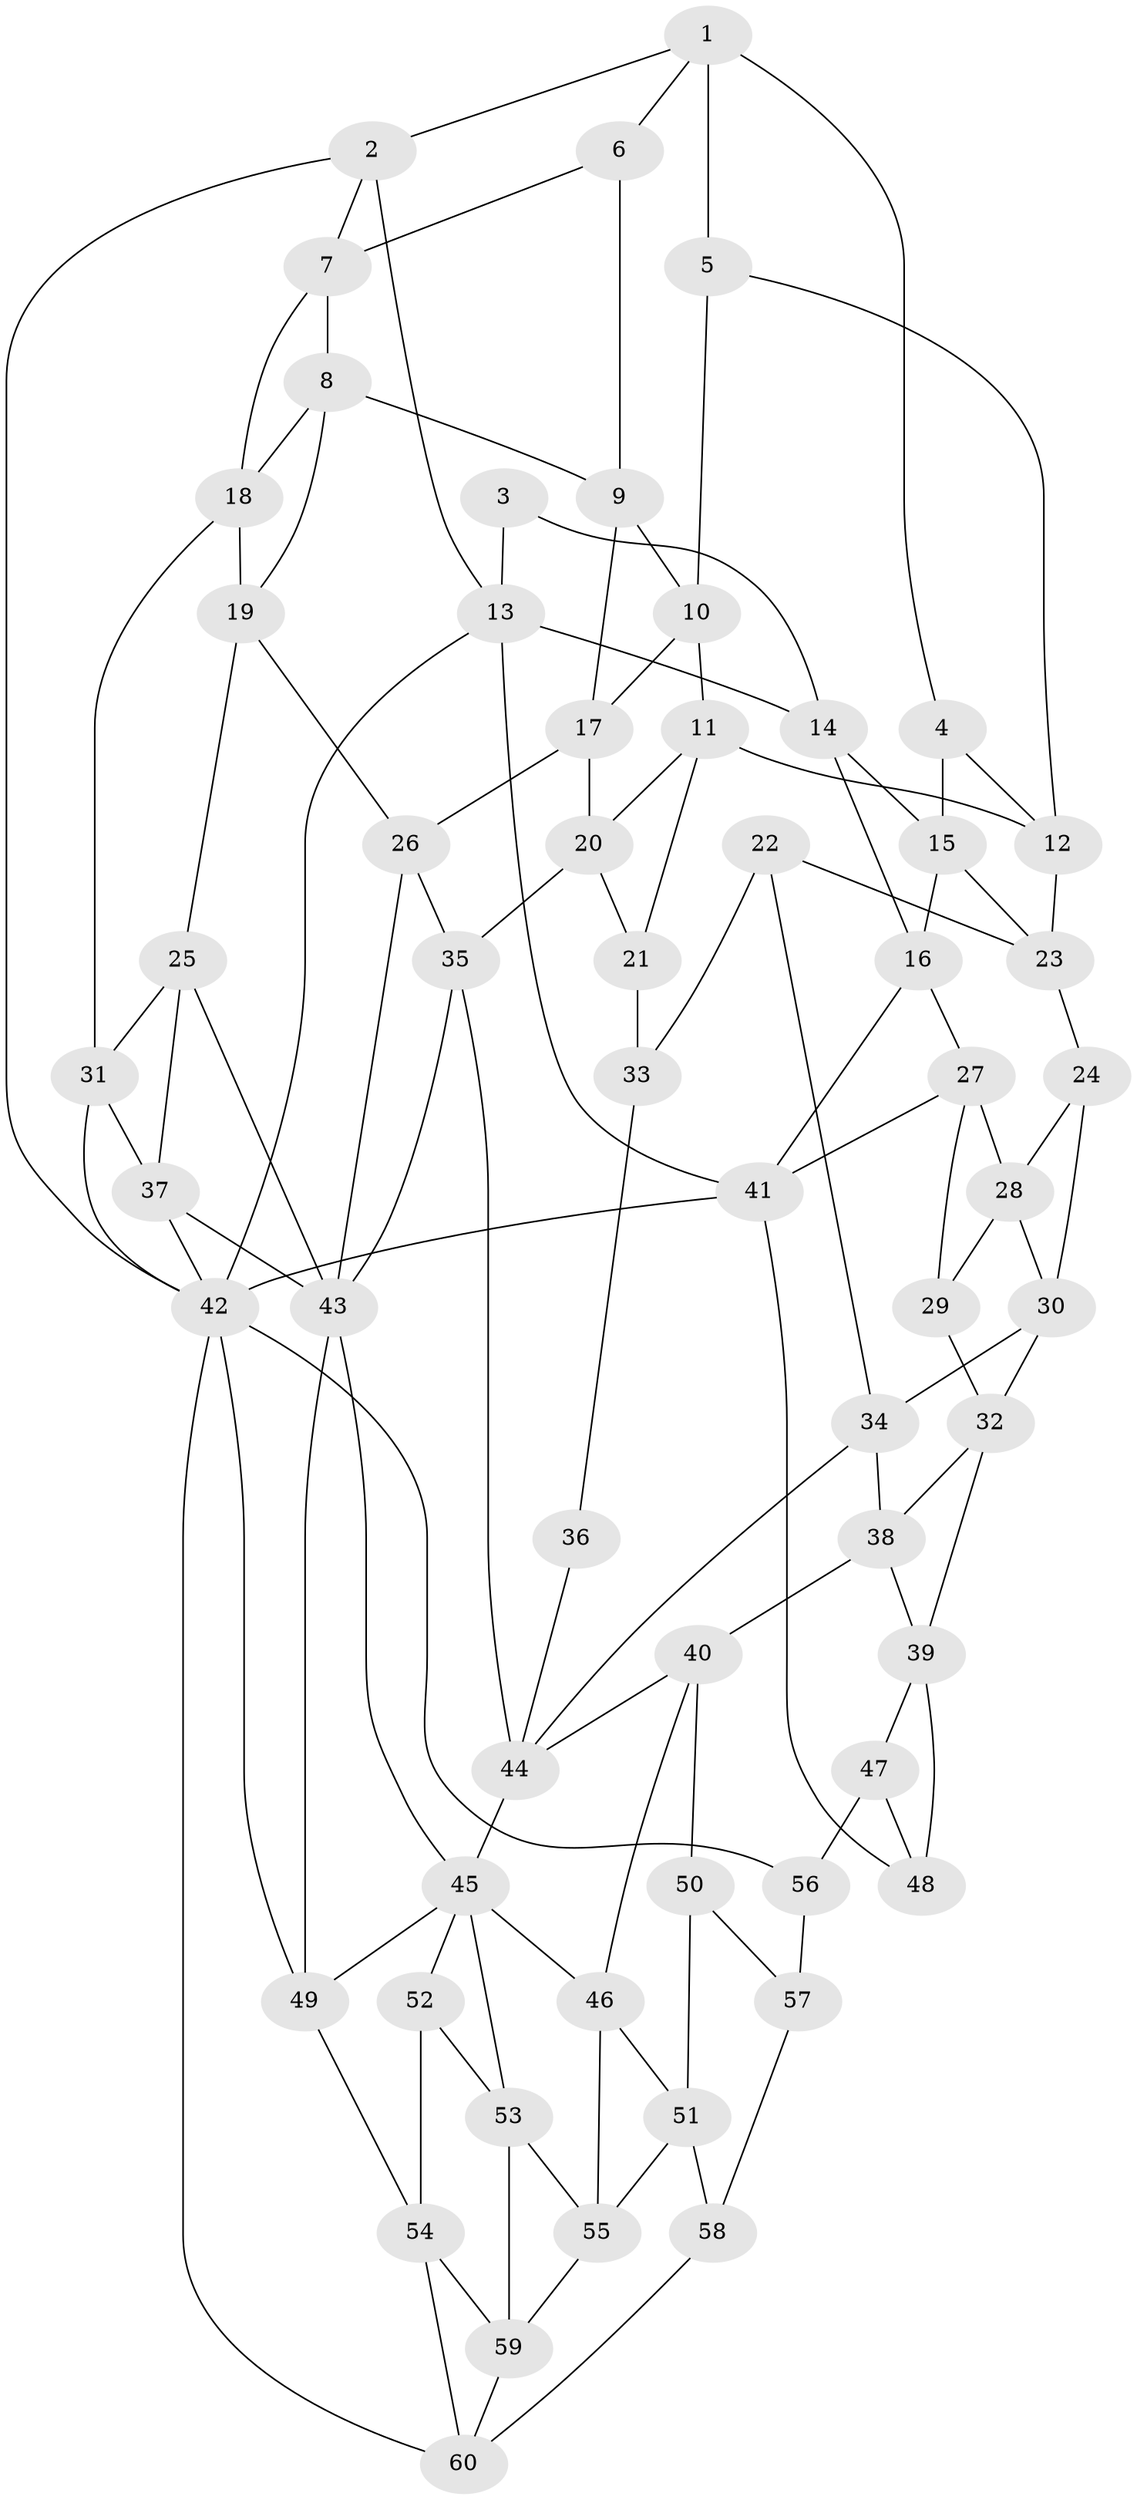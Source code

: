 // original degree distribution, {3: 0.016666666666666666, 4: 0.23333333333333334, 6: 0.21666666666666667, 5: 0.5333333333333333}
// Generated by graph-tools (version 1.1) at 2025/27/03/09/25 03:27:11]
// undirected, 60 vertices, 116 edges
graph export_dot {
graph [start="1"]
  node [color=gray90,style=filled];
  1;
  2;
  3;
  4;
  5;
  6;
  7;
  8;
  9;
  10;
  11;
  12;
  13;
  14;
  15;
  16;
  17;
  18;
  19;
  20;
  21;
  22;
  23;
  24;
  25;
  26;
  27;
  28;
  29;
  30;
  31;
  32;
  33;
  34;
  35;
  36;
  37;
  38;
  39;
  40;
  41;
  42;
  43;
  44;
  45;
  46;
  47;
  48;
  49;
  50;
  51;
  52;
  53;
  54;
  55;
  56;
  57;
  58;
  59;
  60;
  1 -- 2 [weight=1.0];
  1 -- 4 [weight=1.0];
  1 -- 5 [weight=2.0];
  1 -- 6 [weight=1.0];
  2 -- 7 [weight=1.0];
  2 -- 13 [weight=1.0];
  2 -- 42 [weight=1.0];
  3 -- 13 [weight=1.0];
  3 -- 14 [weight=1.0];
  4 -- 12 [weight=1.0];
  4 -- 15 [weight=1.0];
  5 -- 10 [weight=1.0];
  5 -- 12 [weight=1.0];
  6 -- 7 [weight=1.0];
  6 -- 9 [weight=1.0];
  7 -- 8 [weight=1.0];
  7 -- 18 [weight=1.0];
  8 -- 9 [weight=1.0];
  8 -- 18 [weight=1.0];
  8 -- 19 [weight=1.0];
  9 -- 10 [weight=1.0];
  9 -- 17 [weight=1.0];
  10 -- 11 [weight=1.0];
  10 -- 17 [weight=1.0];
  11 -- 12 [weight=1.0];
  11 -- 20 [weight=1.0];
  11 -- 21 [weight=1.0];
  12 -- 23 [weight=1.0];
  13 -- 14 [weight=1.0];
  13 -- 41 [weight=1.0];
  13 -- 42 [weight=1.0];
  14 -- 15 [weight=1.0];
  14 -- 16 [weight=1.0];
  15 -- 16 [weight=1.0];
  15 -- 23 [weight=1.0];
  16 -- 27 [weight=1.0];
  16 -- 41 [weight=1.0];
  17 -- 20 [weight=1.0];
  17 -- 26 [weight=1.0];
  18 -- 19 [weight=1.0];
  18 -- 31 [weight=1.0];
  19 -- 25 [weight=1.0];
  19 -- 26 [weight=1.0];
  20 -- 21 [weight=1.0];
  20 -- 35 [weight=1.0];
  21 -- 33 [weight=1.0];
  22 -- 23 [weight=1.0];
  22 -- 33 [weight=1.0];
  22 -- 34 [weight=1.0];
  23 -- 24 [weight=1.0];
  24 -- 28 [weight=1.0];
  24 -- 30 [weight=1.0];
  25 -- 31 [weight=1.0];
  25 -- 37 [weight=1.0];
  25 -- 43 [weight=1.0];
  26 -- 35 [weight=1.0];
  26 -- 43 [weight=1.0];
  27 -- 28 [weight=1.0];
  27 -- 29 [weight=1.0];
  27 -- 41 [weight=1.0];
  28 -- 29 [weight=1.0];
  28 -- 30 [weight=1.0];
  29 -- 32 [weight=1.0];
  30 -- 32 [weight=1.0];
  30 -- 34 [weight=1.0];
  31 -- 37 [weight=1.0];
  31 -- 42 [weight=1.0];
  32 -- 38 [weight=1.0];
  32 -- 39 [weight=1.0];
  33 -- 36 [weight=2.0];
  34 -- 38 [weight=1.0];
  34 -- 44 [weight=1.0];
  35 -- 43 [weight=1.0];
  35 -- 44 [weight=1.0];
  36 -- 44 [weight=2.0];
  37 -- 42 [weight=1.0];
  37 -- 43 [weight=1.0];
  38 -- 39 [weight=1.0];
  38 -- 40 [weight=1.0];
  39 -- 47 [weight=1.0];
  39 -- 48 [weight=1.0];
  40 -- 44 [weight=1.0];
  40 -- 46 [weight=1.0];
  40 -- 50 [weight=1.0];
  41 -- 42 [weight=1.0];
  41 -- 48 [weight=2.0];
  42 -- 49 [weight=1.0];
  42 -- 56 [weight=1.0];
  42 -- 60 [weight=1.0];
  43 -- 45 [weight=1.0];
  43 -- 49 [weight=1.0];
  44 -- 45 [weight=1.0];
  45 -- 46 [weight=1.0];
  45 -- 49 [weight=1.0];
  45 -- 52 [weight=1.0];
  45 -- 53 [weight=1.0];
  46 -- 51 [weight=1.0];
  46 -- 55 [weight=1.0];
  47 -- 48 [weight=1.0];
  47 -- 56 [weight=1.0];
  49 -- 54 [weight=1.0];
  50 -- 51 [weight=1.0];
  50 -- 57 [weight=1.0];
  51 -- 55 [weight=1.0];
  51 -- 58 [weight=1.0];
  52 -- 53 [weight=1.0];
  52 -- 54 [weight=1.0];
  53 -- 55 [weight=1.0];
  53 -- 59 [weight=1.0];
  54 -- 59 [weight=1.0];
  54 -- 60 [weight=1.0];
  55 -- 59 [weight=1.0];
  56 -- 57 [weight=2.0];
  57 -- 58 [weight=1.0];
  58 -- 60 [weight=1.0];
  59 -- 60 [weight=1.0];
}
